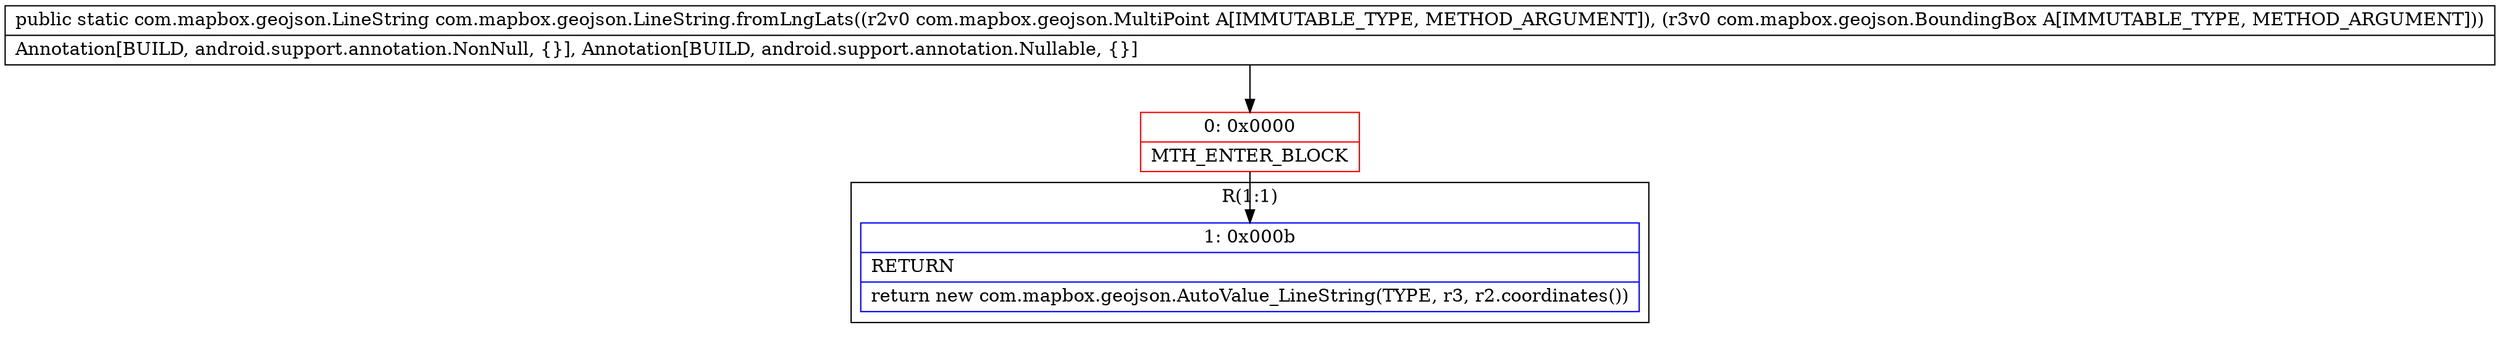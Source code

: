 digraph "CFG forcom.mapbox.geojson.LineString.fromLngLats(Lcom\/mapbox\/geojson\/MultiPoint;Lcom\/mapbox\/geojson\/BoundingBox;)Lcom\/mapbox\/geojson\/LineString;" {
subgraph cluster_Region_1663782817 {
label = "R(1:1)";
node [shape=record,color=blue];
Node_1 [shape=record,label="{1\:\ 0x000b|RETURN\l|return new com.mapbox.geojson.AutoValue_LineString(TYPE, r3, r2.coordinates())\l}"];
}
Node_0 [shape=record,color=red,label="{0\:\ 0x0000|MTH_ENTER_BLOCK\l}"];
MethodNode[shape=record,label="{public static com.mapbox.geojson.LineString com.mapbox.geojson.LineString.fromLngLats((r2v0 com.mapbox.geojson.MultiPoint A[IMMUTABLE_TYPE, METHOD_ARGUMENT]), (r3v0 com.mapbox.geojson.BoundingBox A[IMMUTABLE_TYPE, METHOD_ARGUMENT]))  | Annotation[BUILD, android.support.annotation.NonNull, \{\}], Annotation[BUILD, android.support.annotation.Nullable, \{\}]\l}"];
MethodNode -> Node_0;
Node_0 -> Node_1;
}

